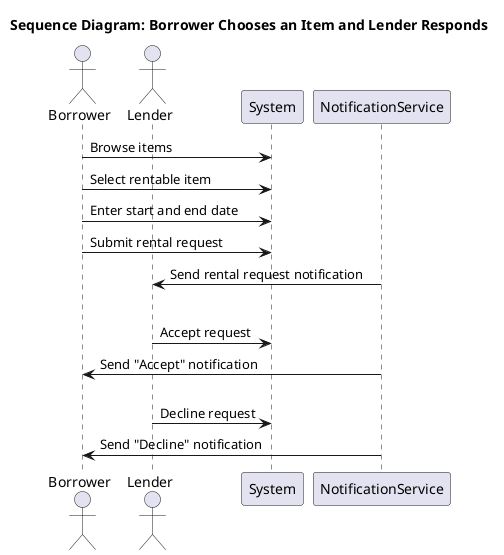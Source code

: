 @startuml
'https://plantuml.com/sequence-diagram

title Sequence Diagram: Borrower Chooses an Item and Lender Responds

actor Borrower
actor Lender
participant "System" as System
participant "NotificationService" as Notification

Borrower -> System: Browse items
Borrower -> System: Select rentable item
Borrower -> System: Enter start and end date
Borrower -> System: Submit rental request
Notification -> Lender: Send rental request notification

alt Lender accepts request
    Lender -> System: Accept request
    Notification -> Borrower: Send "Accept" notification
else Lender declines request
    Lender -> System: Decline request
    Notification -> Borrower: Send "Decline" notification
'endif


@enduml